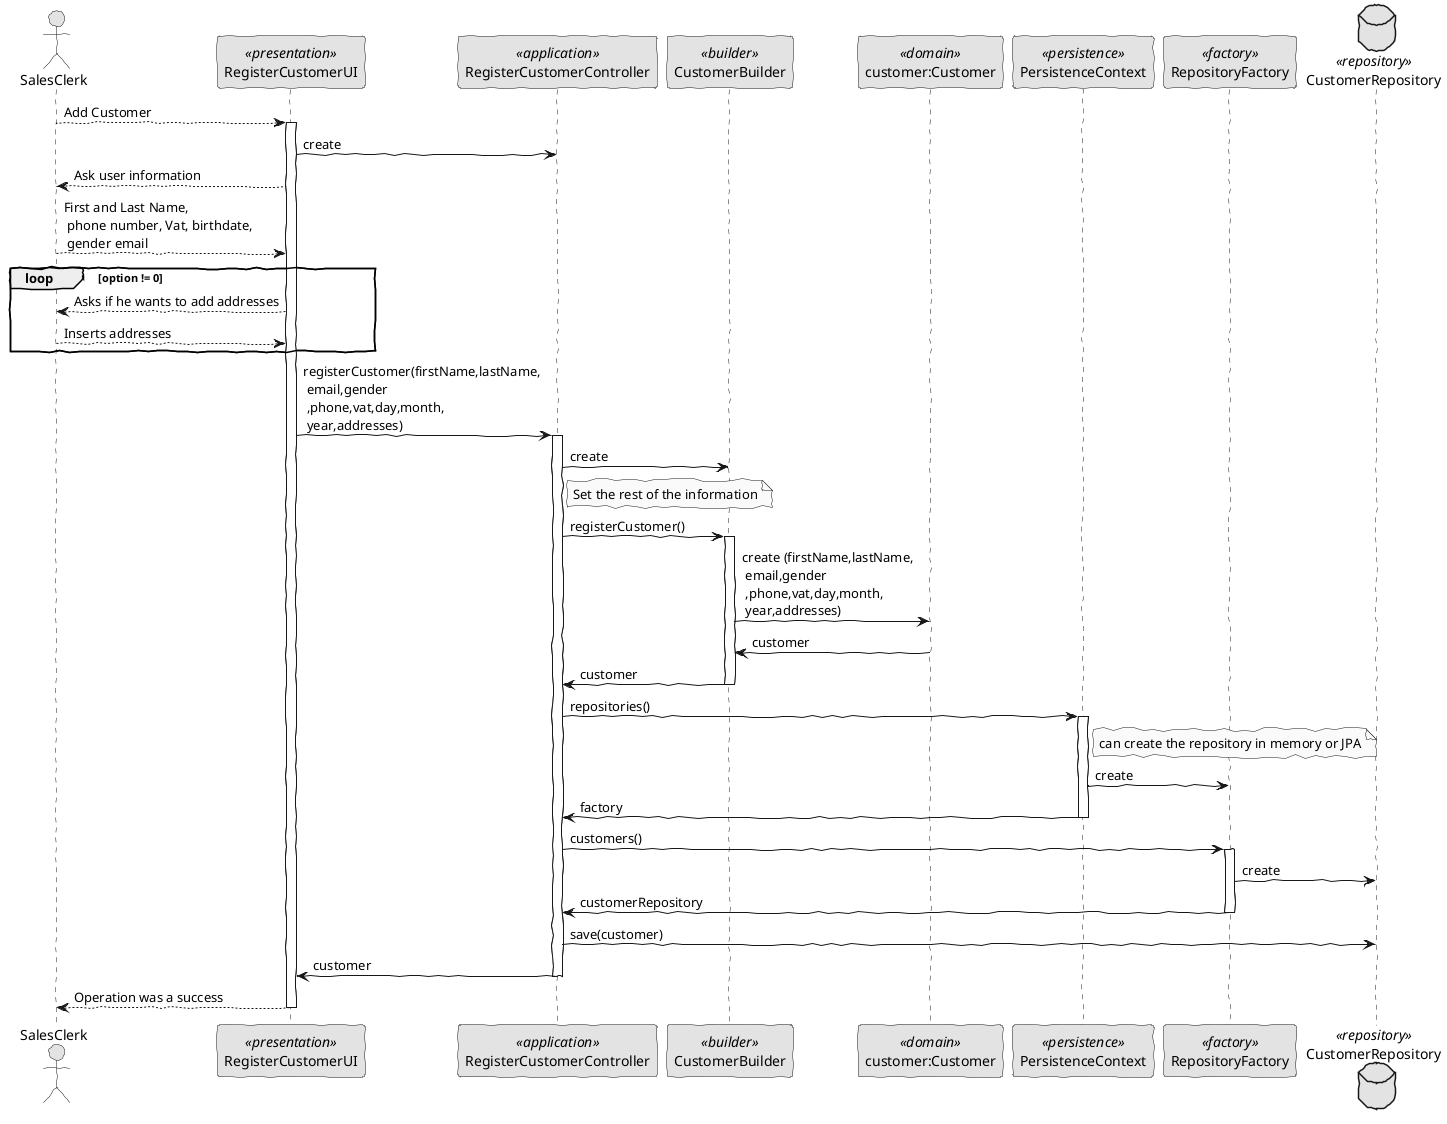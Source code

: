 @startuml
'http://plantuml.com/skinparam.html
skinparam handwritten true
skinparam monochrome true
skinparam packageStyle rect
skinparam defaultFontName FG Virgil
skinparam shadowing false

actor SalesClerk as Actor
participant RegisterCustomerUI as UI <<presentation>>
participant RegisterCustomerController as Controller <<application>>
participant CustomerBuilder as Builder <<builder>>
participant "customer:Customer" as Domain <<domain>>
participant PersistenceContext as Persistence <<persistence>>
participant RepositoryFactory as Factory <<factory>>
database CustomerRepository as Repository <<repository>>

Actor --> UI: Add Customer
activate UI
    UI -> Controller: create
    UI --> Actor: Ask user information
    Actor --> UI: First and Last Name, \n phone number, Vat, birthdate, \n gender email
    loop option != 0
            UI --> Actor: Asks if he wants to add addresses
            Actor --> UI: Inserts addresses
    end

    UI -> Controller : registerCustomer(firstName,lastName,\n email,gender \n ,phone,vat,day,month,\n year,addresses)
        activate Controller
            Controller -> Builder: create

            note right of Controller: Set the rest of the information

     Controller -> Builder:registerCustomer()
            activate Builder
                Builder -> Domain: create (firstName,lastName,\n email,gender \n ,phone,vat,day,month,\n year,addresses)
                Domain->Builder: customer
                Builder -> Controller:customer
            deactivate Builder

        Controller -> Persistence: repositories()
        activate Persistence
            note right of Persistence: can create the repository in memory or JPA
            Persistence -> Factory: create
            Persistence -> Controller: factory
        deactivate Persistence

        Controller -> Factory: customers()
        activate Factory
            Factory -> Repository: create
            Factory -> Controller: customerRepository
        deactivate Factory

        Controller->Repository:save(customer)
        Controller->UI: customer
    deactivate Controller

        UI-->Actor: Operation was a success

deactivate UI

@enduml